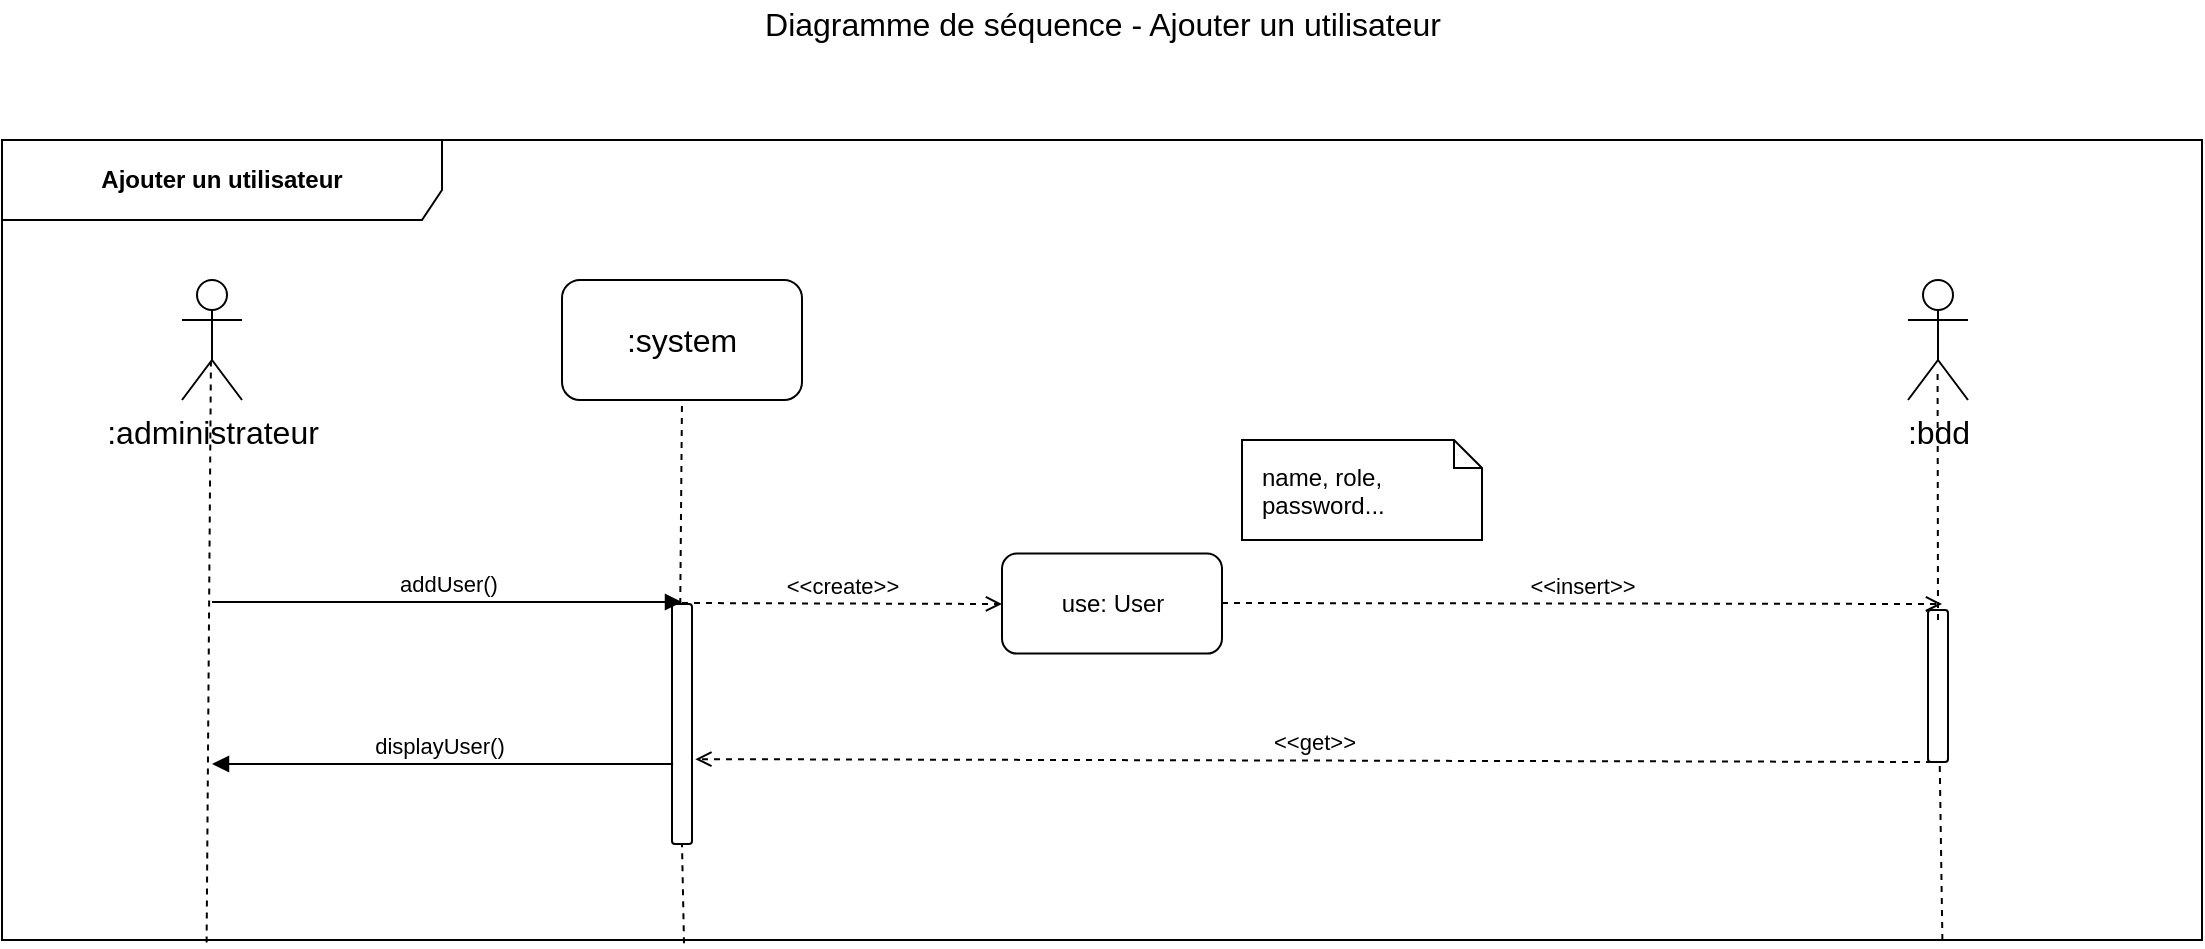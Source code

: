 <mxfile version="12.9.1"><diagram id="wO_AkS0W4-iCZBbb9IK3" name="Page-1"><mxGraphModel dx="1422" dy="713" grid="1" gridSize="10" guides="1" tooltips="1" connect="1" arrows="1" fold="1" page="1" pageScale="1" pageWidth="1169" pageHeight="827" math="0" shadow="0"><root><mxCell id="0"/><mxCell id="1" parent="0"/><mxCell id="k_OEJ_9TvkBEgN-4i8v0-20" value="Ajouter un utilisateur" style="shape=umlFrame;whiteSpace=wrap;html=1;width=220;height=40;fontStyle=1;labelBackgroundColor=#ffffff;labelBorderColor=none;gradientColor=none;swimlaneFillColor=none;shadow=0;strokeColor=#000000;" parent="1" vertex="1"><mxGeometry x="50" y="130" width="1100" height="400" as="geometry"/></mxCell><mxCell id="k_OEJ_9TvkBEgN-4i8v0-21" value="Diagramme de séquence - Ajouter un utilisateur" style="text;html=1;resizable=0;points=[];autosize=1;align=center;verticalAlign=top;spacingTop=-4;fontSize=16;" parent="1" vertex="1"><mxGeometry x="425" y="60" width="350" height="20" as="geometry"/></mxCell><mxCell id="k_OEJ_9TvkBEgN-4i8v0-22" value=":administrateur" style="shape=umlActor;verticalLabelPosition=bottom;labelBackgroundColor=#ffffff;verticalAlign=top;html=1;shadow=0;strokeColor=#000000;gradientColor=none;fontSize=16;align=center;" parent="1" vertex="1"><mxGeometry x="140" y="200" width="30" height="60" as="geometry"/></mxCell><mxCell id="k_OEJ_9TvkBEgN-4i8v0-23" value=":system" style="rounded=1;whiteSpace=wrap;html=1;shadow=0;labelBackgroundColor=#ffffff;strokeColor=#000000;gradientColor=none;fontSize=16;align=center;" parent="1" vertex="1"><mxGeometry x="330" y="200" width="120" height="60" as="geometry"/></mxCell><mxCell id="k_OEJ_9TvkBEgN-4i8v0-24" value="" style="endArrow=none;dashed=1;html=1;fontSize=16;entryX=0.482;entryY=0.683;entryDx=0;entryDy=0;entryPerimeter=0;exitX=0.093;exitY=1.003;exitDx=0;exitDy=0;exitPerimeter=0;" parent="1" source="k_OEJ_9TvkBEgN-4i8v0-20" target="k_OEJ_9TvkBEgN-4i8v0-22" edge="1"><mxGeometry width="50" height="50" relative="1" as="geometry"><mxPoint x="154" y="602" as="sourcePoint"/><mxPoint x="100" y="620" as="targetPoint"/></mxGeometry></mxCell><mxCell id="k_OEJ_9TvkBEgN-4i8v0-25" value="" style="endArrow=none;dashed=1;html=1;fontSize=16;entryX=0.5;entryY=1;entryDx=0;entryDy=0;exitX=0.31;exitY=1;exitDx=0;exitDy=0;exitPerimeter=0;" parent="1" source="k_OEJ_9TvkBEgN-4i8v0-30" target="k_OEJ_9TvkBEgN-4i8v0-23" edge="1"><mxGeometry width="50" height="50" relative="1" as="geometry"><mxPoint x="161.2" y="652.88" as="sourcePoint"/><mxPoint x="390" y="301" as="targetPoint"/></mxGeometry></mxCell><mxCell id="k_OEJ_9TvkBEgN-4i8v0-26" value=":bdd" style="shape=umlActor;verticalLabelPosition=bottom;labelBackgroundColor=#ffffff;verticalAlign=top;html=1;shadow=0;strokeColor=#000000;gradientColor=none;fontSize=16;align=center;" parent="1" vertex="1"><mxGeometry x="1003" y="200" width="30" height="60" as="geometry"/></mxCell><mxCell id="k_OEJ_9TvkBEgN-4i8v0-27" value="use: User" style="html=1;gradientColor=none;rounded=1;" parent="1" vertex="1"><mxGeometry x="550" y="336.794" width="110" height="50" as="geometry"/></mxCell><mxCell id="k_OEJ_9TvkBEgN-4i8v0-28" value="&amp;lt;&amp;lt;create&amp;gt;&amp;gt;" style="html=1;verticalAlign=bottom;endArrow=open;fontSize=11;dashed=1;endFill=0;" parent="1" edge="1"><mxGeometry width="80" relative="1" as="geometry"><mxPoint x="390" y="361.5" as="sourcePoint"/><mxPoint x="550" y="362" as="targetPoint"/></mxGeometry></mxCell><mxCell id="k_OEJ_9TvkBEgN-4i8v0-29" value="name, role, password..." style="shape=note;whiteSpace=wrap;html=1;size=14;verticalAlign=top;align=left;spacingTop=5;rounded=1;gradientColor=none;spacingLeft=8;spacingRight=8;" parent="1" vertex="1"><mxGeometry x="670" y="280" width="120" height="50" as="geometry"/></mxCell><mxCell id="k_OEJ_9TvkBEgN-4i8v0-30" value="" style="html=1;points=[];perimeter=orthogonalPerimeter;rounded=1;gradientColor=none;" parent="1" vertex="1"><mxGeometry x="385" y="362" width="10" height="120" as="geometry"/></mxCell><mxCell id="k_OEJ_9TvkBEgN-4i8v0-31" value="" style="endArrow=none;dashed=1;html=1;fontSize=16;entryX=0.5;entryY=1;entryDx=0;entryDy=0;exitX=0.31;exitY=1.004;exitDx=0;exitDy=0;exitPerimeter=0;" parent="1" source="k_OEJ_9TvkBEgN-4i8v0-20" target="k_OEJ_9TvkBEgN-4i8v0-30" edge="1"><mxGeometry width="50" height="50" relative="1" as="geometry"><mxPoint x="390" y="520" as="sourcePoint"/><mxPoint x="390" y="260" as="targetPoint"/></mxGeometry></mxCell><mxCell id="k_OEJ_9TvkBEgN-4i8v0-32" value="addUser()" style="html=1;verticalAlign=bottom;endArrow=block;fontSize=11;" parent="1" edge="1"><mxGeometry width="80" relative="1" as="geometry"><mxPoint x="155" y="361" as="sourcePoint"/><mxPoint x="390" y="361" as="targetPoint"/></mxGeometry></mxCell><mxCell id="k_OEJ_9TvkBEgN-4i8v0-33" value="" style="endArrow=none;dashed=1;html=1;fontSize=16;entryX=0.556;entryY=0.739;entryDx=0;entryDy=0;entryPerimeter=0;exitX=0.882;exitY=1;exitDx=0;exitDy=0;exitPerimeter=0;" parent="1" source="k_OEJ_9TvkBEgN-4i8v0-20" target="k_OEJ_9TvkBEgN-4i8v0-34" edge="1"><mxGeometry width="50" height="50" relative="1" as="geometry"><mxPoint x="1020.2" y="600" as="sourcePoint"/><mxPoint x="1016.68" y="244.34" as="targetPoint"/></mxGeometry></mxCell><mxCell id="k_OEJ_9TvkBEgN-4i8v0-34" value="" style="html=1;points=[];perimeter=orthogonalPerimeter;rounded=1;gradientColor=none;" parent="1" vertex="1"><mxGeometry x="1013" y="365" width="10" height="76" as="geometry"/></mxCell><mxCell id="k_OEJ_9TvkBEgN-4i8v0-35" value="&amp;lt;&amp;lt;insert&amp;gt;&amp;gt;" style="html=1;verticalAlign=bottom;endArrow=open;fontSize=11;dashed=1;endFill=0;" parent="1" edge="1"><mxGeometry width="80" relative="1" as="geometry"><mxPoint x="660" y="361.5" as="sourcePoint"/><mxPoint x="1020" y="362" as="targetPoint"/></mxGeometry></mxCell><mxCell id="k_OEJ_9TvkBEgN-4i8v0-36" value="&amp;lt;&amp;lt;get&amp;gt;&amp;gt;" style="html=1;verticalAlign=bottom;endArrow=open;fontSize=11;dashed=1;endFill=0;entryX=1.168;entryY=0.713;entryDx=0;entryDy=0;entryPerimeter=0;exitX=0.146;exitY=0.999;exitDx=0;exitDy=0;exitPerimeter=0;" parent="1" edge="1"><mxGeometry width="80" relative="1" as="geometry"><mxPoint x="1015" y="441" as="sourcePoint"/><mxPoint x="396.68" y="439.56" as="targetPoint"/></mxGeometry></mxCell><mxCell id="k_OEJ_9TvkBEgN-4i8v0-37" value="displayUser()&amp;nbsp;" style="html=1;verticalAlign=bottom;endArrow=block;fontSize=11;exitX=0.057;exitY=0.667;exitDx=0;exitDy=0;exitPerimeter=0;" parent="1" source="k_OEJ_9TvkBEgN-4i8v0-30" edge="1"><mxGeometry width="80" relative="1" as="geometry"><mxPoint x="165" y="371" as="sourcePoint"/><mxPoint x="155" y="442" as="targetPoint"/></mxGeometry></mxCell><mxCell id="k_OEJ_9TvkBEgN-4i8v0-38" value="" style="endArrow=none;dashed=1;html=1;fontSize=16;entryX=0.493;entryY=0.739;entryDx=0;entryDy=0;entryPerimeter=0;" parent="1" target="k_OEJ_9TvkBEgN-4i8v0-26" edge="1"><mxGeometry width="50" height="50" relative="1" as="geometry"><mxPoint x="1018" y="370" as="sourcePoint"/><mxPoint x="400" y="270" as="targetPoint"/></mxGeometry></mxCell></root></mxGraphModel></diagram></mxfile>